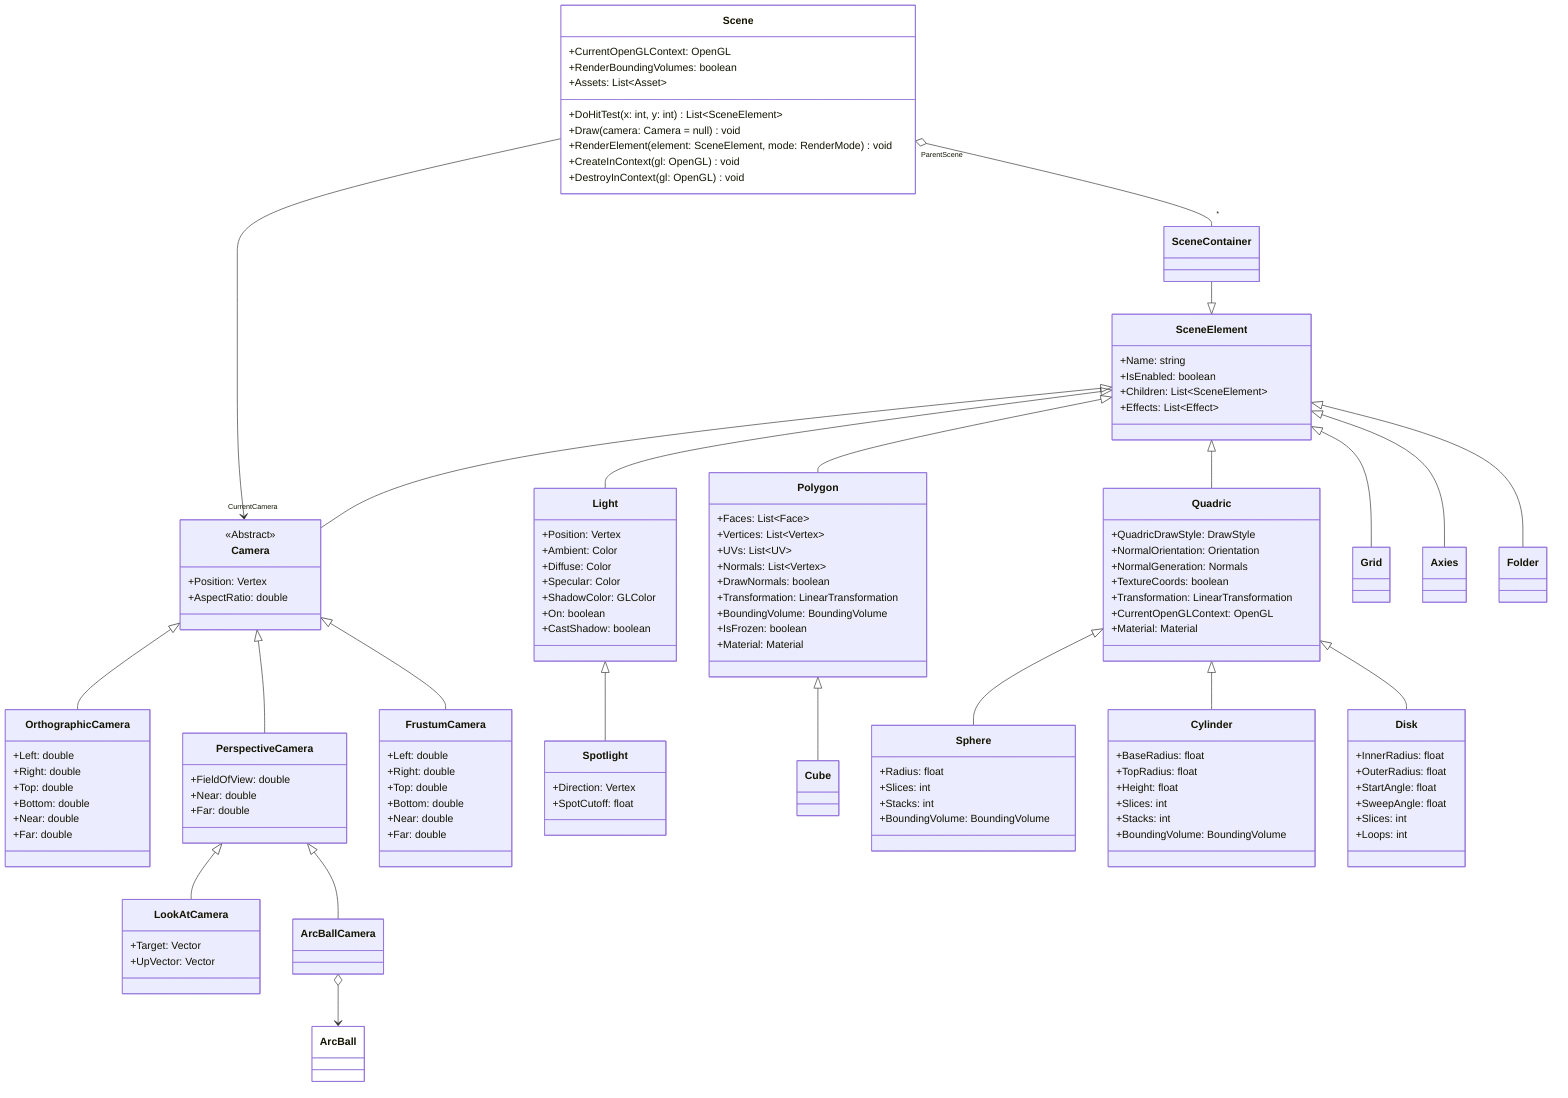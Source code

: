 classDiagram

    direction BT

    class Scene {
        +CurrentOpenGLContext: OpenGL
        +RenderBoundingVolumes: boolean
        +Assets: List~Asset~
        +DoHitTest(x: int, y: int) List~SceneElement~
        +Draw(camera: Camera = null) void
        +RenderElement(element: SceneElement, mode: RenderMode) void
        +CreateInContext(gl: OpenGL) void
        +DestroyInContext(gl: OpenGL) void
    }
    class SceneElement {
        +Name: string
        +IsEnabled: boolean
        +Children: List~SceneElement~
        +Effects: List~Effect~
    }
    class SceneContainer {

    }
    class Camera {
        <<Abstract>>
        +Position: Vertex
        +AspectRatio: double
    }
    class FrustumCamera {
        +Left: double
        +Right: double
        +Top: double
        +Bottom: double
        +Near: double
        +Far: double
    }
    class OrthographicCamera {
        +Left: double
        +Right: double
        +Top: double
        +Bottom: double
        +Near: double
        +Far: double
    }
    class PerspectiveCamera {
        +FieldOfView: double
        +Near: double
        +Far: double
    }
    class LookAtCamera {
        +Target: Vector
        +UpVector: Vector
    }
    class ArcBallCamera {

    }
    class ArcBall {

    }
    class Light {
        +Position: Vertex
        +Ambient: Color
        +Diffuse: Color
        +Specular: Color
        +ShadowColor: GLColor
        +On: boolean
        +CastShadow: boolean
    }
    class Spotlight {
        +Direction: Vertex
        +SpotCutoff: float
    }
    class Grid {

    }
    class Axies {

    }
    class Polygon {
        +Faces: List~Face~
        +Vertices: List~Vertex~
        +UVs: List~UV~
        +Normals: List~Vertex~
        +DrawNormals: boolean
        +Transformation: LinearTransformation
        +BoundingVolume: BoundingVolume
        +IsFrozen: boolean
        +Material: Material
    }
    class Quadric {
        +QuadricDrawStyle: DrawStyle
        +NormalOrientation: Orientation
        +NormalGeneration: Normals
        +TextureCoords: boolean
        +Transformation: LinearTransformation
        +CurrentOpenGLContext: OpenGL
        +Material: Material
    }
    class Folder {

    }
    class Cube {

    }
    class Cylinder {
        +BaseRadius: float
        +TopRadius: float
        +Height: float
        +Slices: int
        +Stacks: int
        +BoundingVolume: BoundingVolume
    }
    class Sphere {
        +Radius: float
        +Slices: int
        +Stacks: int
        +BoundingVolume: BoundingVolume
    }
    class Disk {
        +InnerRadius: float
        +OuterRadius: float
        +StartAngle: float
        +SweepAngle: float
        +Slices: int
        +Loops: int
    }

    Spotlight --|> Light

    OrthographicCamera --|> Camera

    PerspectiveCamera --|> Camera

    LookAtCamera --|> PerspectiveCamera

    ArcBall <--o ArcBallCamera

    ArcBallCamera --|> PerspectiveCamera

    FrustumCamera --|> Camera

    Camera --|> SceneElement
    Camera "CurrentCamera" <-- Scene

    Cube --|> Polygon

    Sphere --|> Quadric
    Cylinder --|> Quadric
    Disk --|> Quadric

    Light --|> SceneElement
    Polygon --|> SceneElement
    Quadric --|> SceneElement
    Grid --|> SceneElement
    Axies --|> SceneElement
    Folder --|> SceneElement

    SceneContainer "*" --o "ParentScene" Scene

    SceneElement <|-- SceneContainer

    style Scene fill:white
    style ArcBall fill:white